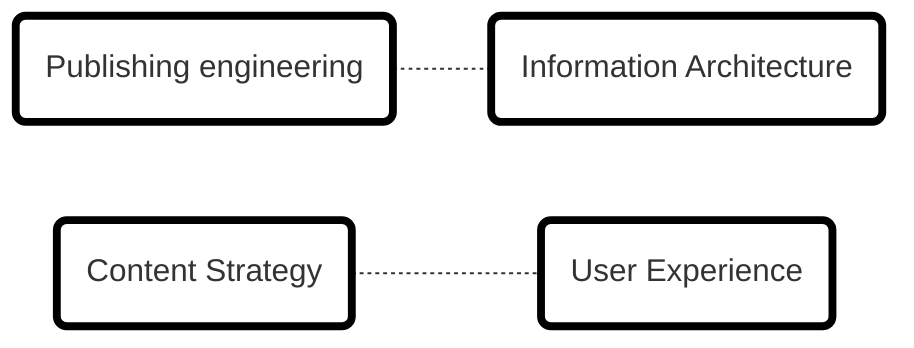 graph LR

    id1(Publishing engineering)
    id2(Information Architecture)
    id3(Content Strategy)
    id4(User Experience)
    
    id1 -.- id2
    id3 -.- id4

    style id1 fill:#fff,stroke:#000,stroke-width:4px
    style id2 fill:#fff,stroke:#000,stroke-width:4px
    style id3 fill:#fff,stroke:#000,stroke-width:4px
    style id4 fill:#fff,stroke:#000,stroke-width:4px
